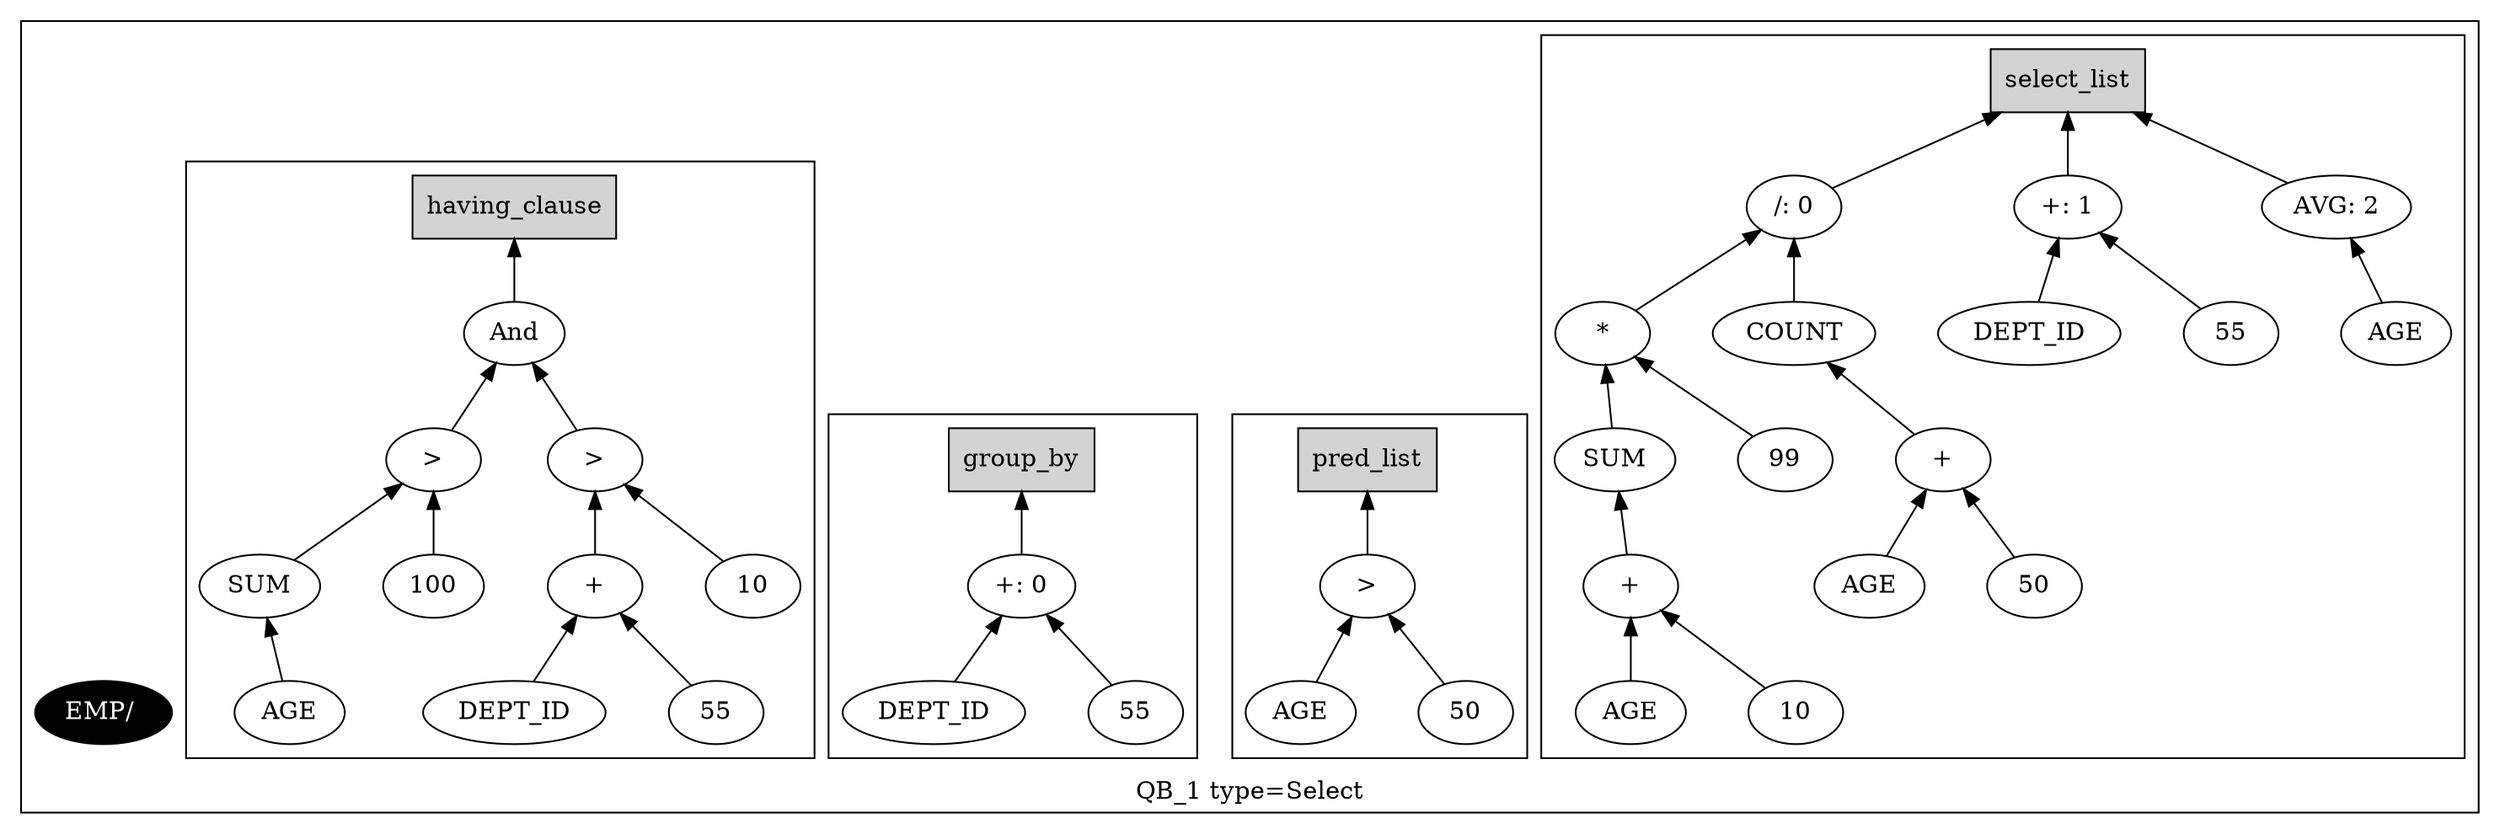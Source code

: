 digraph example1 {
    rankdir=BT;
    nodesep=0.5;
    ordering="in";
  subgraph cluster_QB_1 {
    "QB_1_selectlist"[label="select_list",shape=box,style=filled];
  subgraph cluster_select_listQB_1 {
    exprnodeNodeId11v1[label="/: 0"];
    exprnodeNodeId6v1 -> exprnodeNodeId11v1;
    exprnodeNodeId6v1[label="*"];
    exprnodeNodeId4v1 -> exprnodeNodeId6v1;
    exprnodeNodeId4v1[label="SUM"];
    exprnodeNodeId3v1 -> exprnodeNodeId4v1;
    exprnodeNodeId3v1[label="+"];
    exprnodeNodeId1v1 -> exprnodeNodeId3v1;
    exprnodeNodeId1v1[label="AGE"];
    exprnodeNodeId2v1 -> exprnodeNodeId3v1;
    exprnodeNodeId2v1[label="10"];
    exprnodeNodeId5v1 -> exprnodeNodeId6v1;
    exprnodeNodeId5v1[label="99"];
    exprnodeNodeId10v1 -> exprnodeNodeId11v1;
    exprnodeNodeId10v1[label="COUNT"];
    exprnodeNodeId9v1 -> exprnodeNodeId10v1;
    exprnodeNodeId9v1[label="+"];
    exprnodeNodeId7v1 -> exprnodeNodeId9v1;
    exprnodeNodeId7v1[label="AGE"];
    exprnodeNodeId8v1 -> exprnodeNodeId9v1;
    exprnodeNodeId8v1[label="50"];
    exprnodeNodeId11v1 -> "QB_1_selectlist";
    exprnodeNodeId14v1[label="+: 1"];
    exprnodeNodeId12v1 -> exprnodeNodeId14v1;
    exprnodeNodeId12v1[label="DEPT_ID"];
    exprnodeNodeId13v1 -> exprnodeNodeId14v1;
    exprnodeNodeId13v1[label="55"];
    exprnodeNodeId14v1 -> "QB_1_selectlist";
    exprnodeNodeId16v1[label="AVG: 2"];
    exprnodeNodeId15v1 -> exprnodeNodeId16v1;
    exprnodeNodeId15v1[label="AGE"];
    exprnodeNodeId16v1 -> "QB_1_selectlist";
}
    "QUN_0"[label="EMP/ ", fillcolor=black, fontcolor=white, style=filled]
  subgraph cluster_pred_listQB_1 {
    exprnodeNodeId19v1[label=">"];
    exprnodeNodeId17v1 -> exprnodeNodeId19v1;
    exprnodeNodeId17v1[label="AGE"];
    exprnodeNodeId18v1 -> exprnodeNodeId19v1;
    exprnodeNodeId18v1[label="50"];
    exprnodeNodeId19v1 -> QB_1_pred_list;
    "QB_1_pred_list"[label="pred_list",shape=box,style=filled];
}
  subgraph cluster_group_byQB_1 {
    "QB_1_group_by"[label="group_by",shape=box,style=filled];
    exprnodeNodeId22v1[label="+: 0"];
    exprnodeNodeId20v1 -> exprnodeNodeId22v1;
    exprnodeNodeId20v1[label="DEPT_ID"];
    exprnodeNodeId21v1 -> exprnodeNodeId22v1;
    exprnodeNodeId21v1[label="55"];
    exprnodeNodeId22v1 -> "QB_1_group_by";
}
  subgraph cluster_having_clauseQB_1 {
    exprnodeNodeId32v1[label="And"];
    exprnodeNodeId26v1 -> exprnodeNodeId32v1;
    exprnodeNodeId26v1[label=">"];
    exprnodeNodeId24v1 -> exprnodeNodeId26v1;
    exprnodeNodeId24v1[label="SUM"];
    exprnodeNodeId23v1 -> exprnodeNodeId24v1;
    exprnodeNodeId23v1[label="AGE"];
    exprnodeNodeId25v1 -> exprnodeNodeId26v1;
    exprnodeNodeId25v1[label="100"];
    exprnodeNodeId31v1 -> exprnodeNodeId32v1;
    exprnodeNodeId31v1[label=">"];
    exprnodeNodeId29v1 -> exprnodeNodeId31v1;
    exprnodeNodeId29v1[label="+"];
    exprnodeNodeId27v1 -> exprnodeNodeId29v1;
    exprnodeNodeId27v1[label="DEPT_ID"];
    exprnodeNodeId28v1 -> exprnodeNodeId29v1;
    exprnodeNodeId28v1[label="55"];
    exprnodeNodeId30v1 -> exprnodeNodeId31v1;
    exprnodeNodeId30v1[label="10"];
    exprnodeNodeId32v1 -> QB_1_having_clause;
    "QB_1_having_clause"[label="having_clause",shape=box,style=filled];
}
    label = "QB_1 type=Select";
}
}
